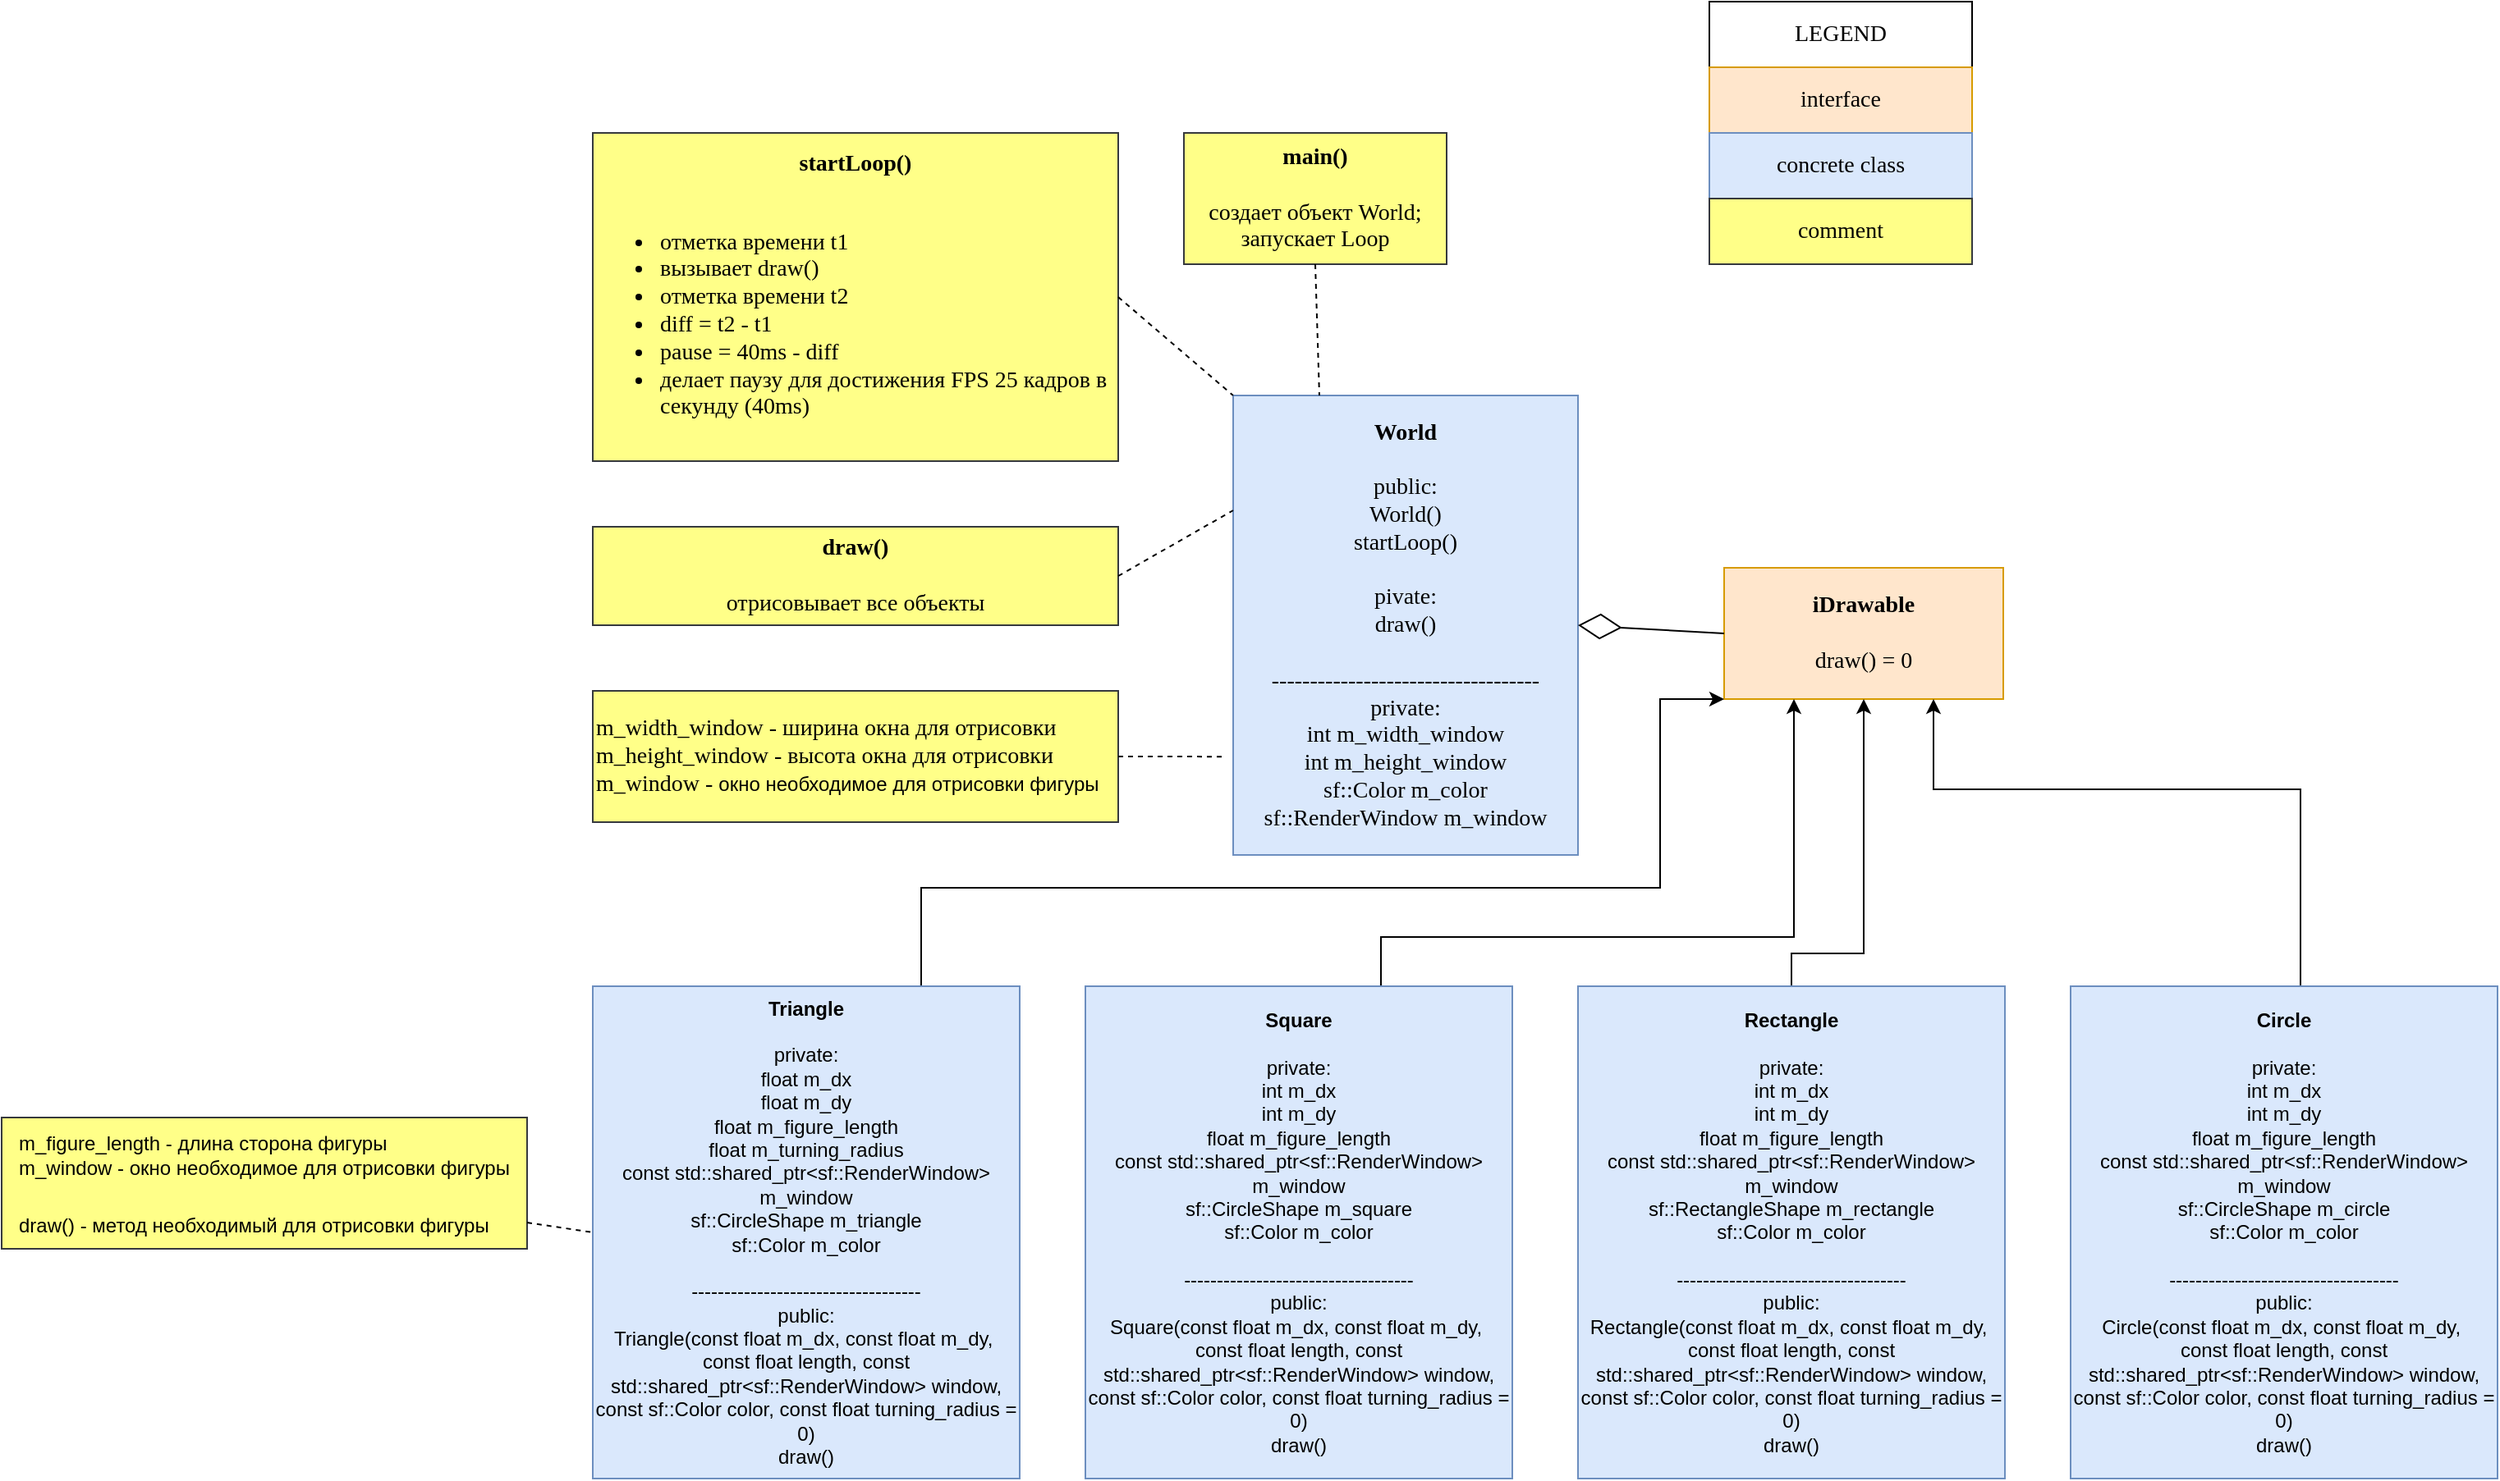 <mxfile version="20.5.3" type="device"><diagram id="C5RBs43oDa-KdzZeNtuy" name="Page-1"><mxGraphModel dx="2557" dy="973" grid="1" gridSize="10" guides="1" tooltips="1" connect="1" arrows="1" fold="1" page="1" pageScale="1" pageWidth="827" pageHeight="1169" math="0" shadow="0"><root><mxCell id="WIyWlLk6GJQsqaUBKTNV-0"/><mxCell id="WIyWlLk6GJQsqaUBKTNV-1" parent="WIyWlLk6GJQsqaUBKTNV-0"/><mxCell id="G0LiLgfOmhkkvJu92zh--0" value="&lt;font face=&quot;Times New Roman&quot; style=&quot;font-size: 14px;&quot;&gt;&lt;b&gt;iDrawable&lt;/b&gt;&lt;br&gt;&lt;br&gt;draw() = 0&lt;/font&gt;" style="rounded=0;whiteSpace=wrap;html=1;fillColor=#ffe6cc;strokeColor=#d79b00;" parent="WIyWlLk6GJQsqaUBKTNV-1" vertex="1"><mxGeometry x="329" y="545" width="170" height="80" as="geometry"/></mxCell><mxCell id="G0LiLgfOmhkkvJu92zh--2" value="&lt;b&gt;World&lt;/b&gt;&lt;br&gt;&lt;br&gt;public:&lt;br&gt;World()&lt;br&gt;startLoop()&lt;br&gt;&lt;br&gt;pivate:&lt;br&gt;draw()&lt;br&gt;&lt;br&gt;-----------------------------------&lt;br&gt;private:&lt;br&gt;int m_width_window&lt;br&gt;int m_height_window&lt;br&gt;&lt;span style=&quot;font-size: 14px;&quot;&gt;sf::Color m_color&lt;/span&gt;&lt;br&gt;&lt;span style=&quot;font-size: 14px;&quot;&gt;sf::RenderWindow m_window&lt;/span&gt;" style="rounded=0;whiteSpace=wrap;html=1;fontFamily=Times New Roman;fontSize=14;fillColor=#dae8fc;strokeColor=#6c8ebf;" parent="WIyWlLk6GJQsqaUBKTNV-1" vertex="1"><mxGeometry x="30" y="440" width="210" height="280" as="geometry"/></mxCell><mxCell id="G0LiLgfOmhkkvJu92zh--5" value="" style="endArrow=diamondThin;endFill=0;endSize=24;html=1;rounded=0;fontFamily=Times New Roman;fontSize=14;exitX=0;exitY=0.5;exitDx=0;exitDy=0;" parent="WIyWlLk6GJQsqaUBKTNV-1" source="G0LiLgfOmhkkvJu92zh--0" edge="1"><mxGeometry width="160" relative="1" as="geometry"><mxPoint x="290" y="520" as="sourcePoint"/><mxPoint x="240" y="580" as="targetPoint"/></mxGeometry></mxCell><mxCell id="G0LiLgfOmhkkvJu92zh--12" value="&lt;b&gt;startLoop()&lt;/b&gt;&lt;br&gt;&lt;br&gt;&lt;ul&gt;&lt;li style=&quot;text-align: left;&quot;&gt;отметка времени t1&lt;/li&gt;&lt;li style=&quot;text-align: left;&quot;&gt;вызывает draw()&lt;/li&gt;&lt;li style=&quot;text-align: left;&quot;&gt;отметка времени t2&lt;/li&gt;&lt;li style=&quot;text-align: left;&quot;&gt;diff = t2 - t1&lt;/li&gt;&lt;li style=&quot;text-align: left;&quot;&gt;pause = 40ms - diff&lt;/li&gt;&lt;li style=&quot;text-align: left;&quot;&gt;делает паузу для достижения FPS 25 кадров в секунду (40ms)&lt;/li&gt;&lt;/ul&gt;" style="rounded=0;whiteSpace=wrap;html=1;fontFamily=Times New Roman;fontSize=14;fillColor=#ffff88;strokeColor=#36393d;" parent="WIyWlLk6GJQsqaUBKTNV-1" vertex="1"><mxGeometry x="-360" y="280" width="320" height="200" as="geometry"/></mxCell><mxCell id="G0LiLgfOmhkkvJu92zh--13" value="" style="endArrow=none;dashed=1;html=1;rounded=0;fontFamily=Times New Roman;fontSize=14;exitX=1;exitY=0.5;exitDx=0;exitDy=0;entryX=0;entryY=0;entryDx=0;entryDy=0;" parent="WIyWlLk6GJQsqaUBKTNV-1" source="G0LiLgfOmhkkvJu92zh--12" target="G0LiLgfOmhkkvJu92zh--2" edge="1"><mxGeometry width="50" height="50" relative="1" as="geometry"><mxPoint x="290" y="630" as="sourcePoint"/><mxPoint x="340" y="580" as="targetPoint"/></mxGeometry></mxCell><mxCell id="G0LiLgfOmhkkvJu92zh--14" value="&lt;b&gt;draw()&lt;/b&gt;&lt;br&gt;&lt;br&gt;отрисовывает все объекты" style="rounded=0;whiteSpace=wrap;html=1;fontFamily=Times New Roman;fontSize=14;fillColor=#ffff88;strokeColor=#36393d;" parent="WIyWlLk6GJQsqaUBKTNV-1" vertex="1"><mxGeometry x="-360" y="520" width="320" height="60" as="geometry"/></mxCell><mxCell id="G0LiLgfOmhkkvJu92zh--15" value="" style="endArrow=none;dashed=1;html=1;rounded=0;fontFamily=Times New Roman;fontSize=14;exitX=1;exitY=0.5;exitDx=0;exitDy=0;entryX=0;entryY=0.25;entryDx=0;entryDy=0;" parent="WIyWlLk6GJQsqaUBKTNV-1" source="G0LiLgfOmhkkvJu92zh--14" target="G0LiLgfOmhkkvJu92zh--2" edge="1"><mxGeometry width="50" height="50" relative="1" as="geometry"><mxPoint x="290" y="510" as="sourcePoint"/><mxPoint x="340" y="460" as="targetPoint"/></mxGeometry></mxCell><mxCell id="G0LiLgfOmhkkvJu92zh--24" value="&lt;b&gt;main()&lt;/b&gt;&lt;br&gt;&lt;br&gt;создает объект World;&lt;br&gt;запускает Loop" style="rounded=0;whiteSpace=wrap;html=1;fontFamily=Times New Roman;fontSize=14;fillColor=#ffff88;strokeColor=#36393d;" parent="WIyWlLk6GJQsqaUBKTNV-1" vertex="1"><mxGeometry y="280" width="160" height="80" as="geometry"/></mxCell><mxCell id="G0LiLgfOmhkkvJu92zh--25" value="" style="endArrow=none;dashed=1;html=1;rounded=0;fontFamily=Times New Roman;fontSize=14;exitX=0.5;exitY=1;exitDx=0;exitDy=0;entryX=0.25;entryY=0;entryDx=0;entryDy=0;" parent="WIyWlLk6GJQsqaUBKTNV-1" source="G0LiLgfOmhkkvJu92zh--24" target="G0LiLgfOmhkkvJu92zh--2" edge="1"><mxGeometry width="50" height="50" relative="1" as="geometry"><mxPoint x="290" y="480" as="sourcePoint"/><mxPoint x="340" y="430" as="targetPoint"/></mxGeometry></mxCell><mxCell id="G0LiLgfOmhkkvJu92zh--26" value="LEGEND" style="rounded=0;whiteSpace=wrap;html=1;fontFamily=Times New Roman;fontSize=14;" parent="WIyWlLk6GJQsqaUBKTNV-1" vertex="1"><mxGeometry x="320" y="200" width="160" height="40" as="geometry"/></mxCell><mxCell id="G0LiLgfOmhkkvJu92zh--28" value="interface" style="rounded=0;whiteSpace=wrap;html=1;fontFamily=Times New Roman;fontSize=14;fillColor=#ffe6cc;strokeColor=#d79b00;" parent="WIyWlLk6GJQsqaUBKTNV-1" vertex="1"><mxGeometry x="320" y="240" width="160" height="40" as="geometry"/></mxCell><mxCell id="G0LiLgfOmhkkvJu92zh--29" value="concrete class" style="rounded=0;whiteSpace=wrap;html=1;fontFamily=Times New Roman;fontSize=14;fillColor=#dae8fc;strokeColor=#6c8ebf;" parent="WIyWlLk6GJQsqaUBKTNV-1" vertex="1"><mxGeometry x="320" y="280" width="160" height="40" as="geometry"/></mxCell><mxCell id="G0LiLgfOmhkkvJu92zh--30" value="comment" style="rounded=0;whiteSpace=wrap;html=1;fontFamily=Times New Roman;fontSize=14;fillColor=#ffff88;strokeColor=#36393d;" parent="WIyWlLk6GJQsqaUBKTNV-1" vertex="1"><mxGeometry x="320" y="320" width="160" height="40" as="geometry"/></mxCell><mxCell id="qfzz8SpwIRfFCkXiBLtR-11" style="edgeStyle=orthogonalEdgeStyle;rounded=0;orthogonalLoop=1;jettySize=auto;html=1;entryX=0;entryY=1;entryDx=0;entryDy=0;" edge="1" parent="WIyWlLk6GJQsqaUBKTNV-1" source="qfzz8SpwIRfFCkXiBLtR-0" target="G0LiLgfOmhkkvJu92zh--0"><mxGeometry relative="1" as="geometry"><Array as="points"><mxPoint x="-160" y="740"/><mxPoint x="290" y="740"/><mxPoint x="290" y="625"/></Array></mxGeometry></mxCell><mxCell id="qfzz8SpwIRfFCkXiBLtR-0" value="&lt;b&gt;Triangle&lt;/b&gt;&lt;br&gt;&lt;br&gt;private:&lt;br&gt;float m_dx&lt;br&gt;float m_dy&lt;br&gt;float m_figure_length&lt;br&gt;float m_turning_radius&lt;br&gt;const&amp;nbsp;std::shared_ptr&amp;lt;sf::RenderWindow&amp;gt; m_window&lt;br&gt;sf::CircleShape m_triangle&lt;br&gt;sf::Color m_color&lt;br&gt;&lt;br&gt;-----------------------------------&lt;br&gt;public:&lt;br&gt;Triangle(const float m_dx, const float m_dy,&amp;nbsp;&lt;br&gt;const float length, const std::shared_ptr&amp;lt;sf::RenderWindow&amp;gt; window, const sf::Color color, const float turning_radius = 0)&lt;br&gt;draw()" style="rounded=0;whiteSpace=wrap;html=1;fillColor=#dae8fc;strokeColor=#6c8ebf;" vertex="1" parent="WIyWlLk6GJQsqaUBKTNV-1"><mxGeometry x="-360" y="800" width="260" height="300" as="geometry"/></mxCell><mxCell id="qfzz8SpwIRfFCkXiBLtR-8" style="edgeStyle=orthogonalEdgeStyle;rounded=0;orthogonalLoop=1;jettySize=auto;html=1;entryX=0.25;entryY=1;entryDx=0;entryDy=0;" edge="1" parent="WIyWlLk6GJQsqaUBKTNV-1" source="qfzz8SpwIRfFCkXiBLtR-1" target="G0LiLgfOmhkkvJu92zh--0"><mxGeometry relative="1" as="geometry"><Array as="points"><mxPoint x="120" y="770"/><mxPoint x="372" y="770"/></Array></mxGeometry></mxCell><mxCell id="qfzz8SpwIRfFCkXiBLtR-1" value="&lt;b&gt;Square&lt;/b&gt;&lt;br&gt;&lt;br&gt;private:&lt;br&gt;int m_dx&lt;br&gt;int m_dy&lt;br&gt;float m_figure_length&lt;br&gt;const&amp;nbsp;std::shared_ptr&amp;lt;sf::RenderWindow&amp;gt; m_window&lt;br&gt;sf::CircleShape m_square&lt;br&gt;sf::Color m_color&lt;br&gt;&lt;br&gt;-----------------------------------&lt;br&gt;public:&lt;br&gt;Square(const float m_dx, const float m_dy,&amp;nbsp;&lt;br&gt;const float length, const std::shared_ptr&amp;lt;sf::RenderWindow&amp;gt; window, const sf::Color color, const float turning_radius = 0)&lt;br&gt;draw()" style="rounded=0;whiteSpace=wrap;html=1;fillColor=#dae8fc;strokeColor=#6c8ebf;" vertex="1" parent="WIyWlLk6GJQsqaUBKTNV-1"><mxGeometry x="-60" y="800" width="260" height="300" as="geometry"/></mxCell><mxCell id="qfzz8SpwIRfFCkXiBLtR-9" style="edgeStyle=orthogonalEdgeStyle;rounded=0;orthogonalLoop=1;jettySize=auto;html=1;entryX=0.5;entryY=1;entryDx=0;entryDy=0;" edge="1" parent="WIyWlLk6GJQsqaUBKTNV-1" source="qfzz8SpwIRfFCkXiBLtR-2" target="G0LiLgfOmhkkvJu92zh--0"><mxGeometry relative="1" as="geometry"><Array as="points"><mxPoint x="370" y="780"/><mxPoint x="414" y="780"/></Array></mxGeometry></mxCell><mxCell id="qfzz8SpwIRfFCkXiBLtR-2" value="&lt;b&gt;Rectangle&lt;/b&gt;&lt;br&gt;&lt;br&gt;private:&lt;br&gt;int m_dx&lt;br&gt;int m_dy&lt;br&gt;float m_figure_length&lt;br&gt;const&amp;nbsp;std::shared_ptr&amp;lt;sf::RenderWindow&amp;gt; m_window&lt;br&gt;sf::RectangleShape m_rectangle&lt;br&gt;sf::Color m_color&lt;br&gt;&lt;br&gt;-----------------------------------&lt;br&gt;public:&lt;br&gt;Rectangle(const float m_dx, const float m_dy,&amp;nbsp;&lt;br&gt;const float length, const std::shared_ptr&amp;lt;sf::RenderWindow&amp;gt; window, const sf::Color color, const float turning_radius = 0)&lt;br&gt;draw()" style="rounded=0;whiteSpace=wrap;html=1;fillColor=#dae8fc;strokeColor=#6c8ebf;" vertex="1" parent="WIyWlLk6GJQsqaUBKTNV-1"><mxGeometry x="240" y="800" width="260" height="300" as="geometry"/></mxCell><mxCell id="qfzz8SpwIRfFCkXiBLtR-10" style="edgeStyle=orthogonalEdgeStyle;rounded=0;orthogonalLoop=1;jettySize=auto;html=1;entryX=0.75;entryY=1;entryDx=0;entryDy=0;" edge="1" parent="WIyWlLk6GJQsqaUBKTNV-1" source="qfzz8SpwIRfFCkXiBLtR-3" target="G0LiLgfOmhkkvJu92zh--0"><mxGeometry relative="1" as="geometry"><Array as="points"><mxPoint x="680" y="680"/><mxPoint x="457" y="680"/></Array></mxGeometry></mxCell><mxCell id="qfzz8SpwIRfFCkXiBLtR-3" value="&lt;b&gt;Circle&lt;/b&gt;&lt;br&gt;&lt;br&gt;private:&lt;br&gt;int m_dx&lt;br&gt;int m_dy&lt;br&gt;float m_figure_length&lt;br&gt;const std::shared_ptr&amp;lt;sf::RenderWindow&amp;gt; m_window&lt;br&gt;sf::CircleShape m_circle&lt;br&gt;sf::Color m_color&lt;br&gt;&lt;br&gt;-----------------------------------&lt;br&gt;public:&lt;br&gt;Circle(const float m_dx, const float m_dy,&amp;nbsp;&lt;br&gt;const float length, const std::shared_ptr&amp;lt;sf::RenderWindow&amp;gt; window, const sf::Color color, const float turning_radius = 0)&lt;br&gt;draw()" style="rounded=0;whiteSpace=wrap;html=1;fillColor=#dae8fc;strokeColor=#6c8ebf;" vertex="1" parent="WIyWlLk6GJQsqaUBKTNV-1"><mxGeometry x="540" y="800" width="260" height="300" as="geometry"/></mxCell><mxCell id="qfzz8SpwIRfFCkXiBLtR-18" value="&lt;div style=&quot;text-align: left;&quot;&gt;&lt;span style=&quot;font-family: Helvetica; font-size: 12px; background-color: initial;&quot;&gt;m_figure_length - длина сторона фигуры&lt;/span&gt;&lt;/div&gt;&lt;span style=&quot;font-family: Helvetica; font-size: 12px;&quot;&gt;&lt;div style=&quot;text-align: left;&quot;&gt;&lt;span style=&quot;background-color: initial;&quot;&gt;m_window - окно необходимое для отрисовки фигуры&lt;/span&gt;&lt;/div&gt;&lt;/span&gt;&lt;div style=&quot;text-align: left;&quot;&gt;&lt;font face=&quot;Helvetica&quot;&gt;&lt;span style=&quot;font-size: 12px;&quot;&gt;&lt;br&gt;&lt;/span&gt;&lt;/font&gt;&lt;/div&gt;&lt;font face=&quot;Helvetica&quot;&gt;&lt;div style=&quot;text-align: left;&quot;&gt;&lt;span style=&quot;font-size: 12px; background-color: initial;&quot;&gt;draw() - метод необходимый для отрисовки фигуры&lt;/span&gt;&lt;/div&gt;&lt;/font&gt;" style="rounded=0;whiteSpace=wrap;html=1;fontFamily=Times New Roman;fontSize=14;fillColor=#ffff88;strokeColor=#36393d;" vertex="1" parent="WIyWlLk6GJQsqaUBKTNV-1"><mxGeometry x="-720" y="880" width="320" height="80" as="geometry"/></mxCell><mxCell id="qfzz8SpwIRfFCkXiBLtR-19" value="" style="endArrow=none;dashed=1;html=1;rounded=0;entryX=0;entryY=0.5;entryDx=0;entryDy=0;" edge="1" parent="WIyWlLk6GJQsqaUBKTNV-1" source="qfzz8SpwIRfFCkXiBLtR-18" target="qfzz8SpwIRfFCkXiBLtR-0"><mxGeometry width="50" height="50" relative="1" as="geometry"><mxPoint x="320" y="940" as="sourcePoint"/><mxPoint x="370" y="890" as="targetPoint"/></mxGeometry></mxCell><mxCell id="qfzz8SpwIRfFCkXiBLtR-20" value="m_width_window - ширина окна для отрисовки&lt;br&gt;m_height_window - высота окна для отрисовки&lt;br&gt;&lt;div style=&quot;&quot;&gt;&lt;span style=&quot;background-color: initial;&quot;&gt;m_window -&amp;nbsp;&lt;/span&gt;&lt;span style=&quot;background-color: initial; font-family: Helvetica; font-size: 12px;&quot;&gt;окно необходимое для отрисовки фигуры&lt;/span&gt;&lt;/div&gt;" style="rounded=0;whiteSpace=wrap;html=1;fontFamily=Times New Roman;fontSize=14;fillColor=#ffff88;strokeColor=#36393d;align=left;" vertex="1" parent="WIyWlLk6GJQsqaUBKTNV-1"><mxGeometry x="-360" y="620" width="320" height="80" as="geometry"/></mxCell><mxCell id="qfzz8SpwIRfFCkXiBLtR-21" value="" style="endArrow=none;dashed=1;html=1;rounded=0;fontFamily=Times New Roman;fontSize=14;exitX=1;exitY=0.5;exitDx=0;exitDy=0;entryX=-0.023;entryY=0.786;entryDx=0;entryDy=0;entryPerimeter=0;" edge="1" parent="WIyWlLk6GJQsqaUBKTNV-1" source="qfzz8SpwIRfFCkXiBLtR-20" target="G0LiLgfOmhkkvJu92zh--2"><mxGeometry width="50" height="50" relative="1" as="geometry"><mxPoint x="-30" y="560" as="sourcePoint"/><mxPoint x="40" y="520" as="targetPoint"/></mxGeometry></mxCell></root></mxGraphModel></diagram></mxfile>